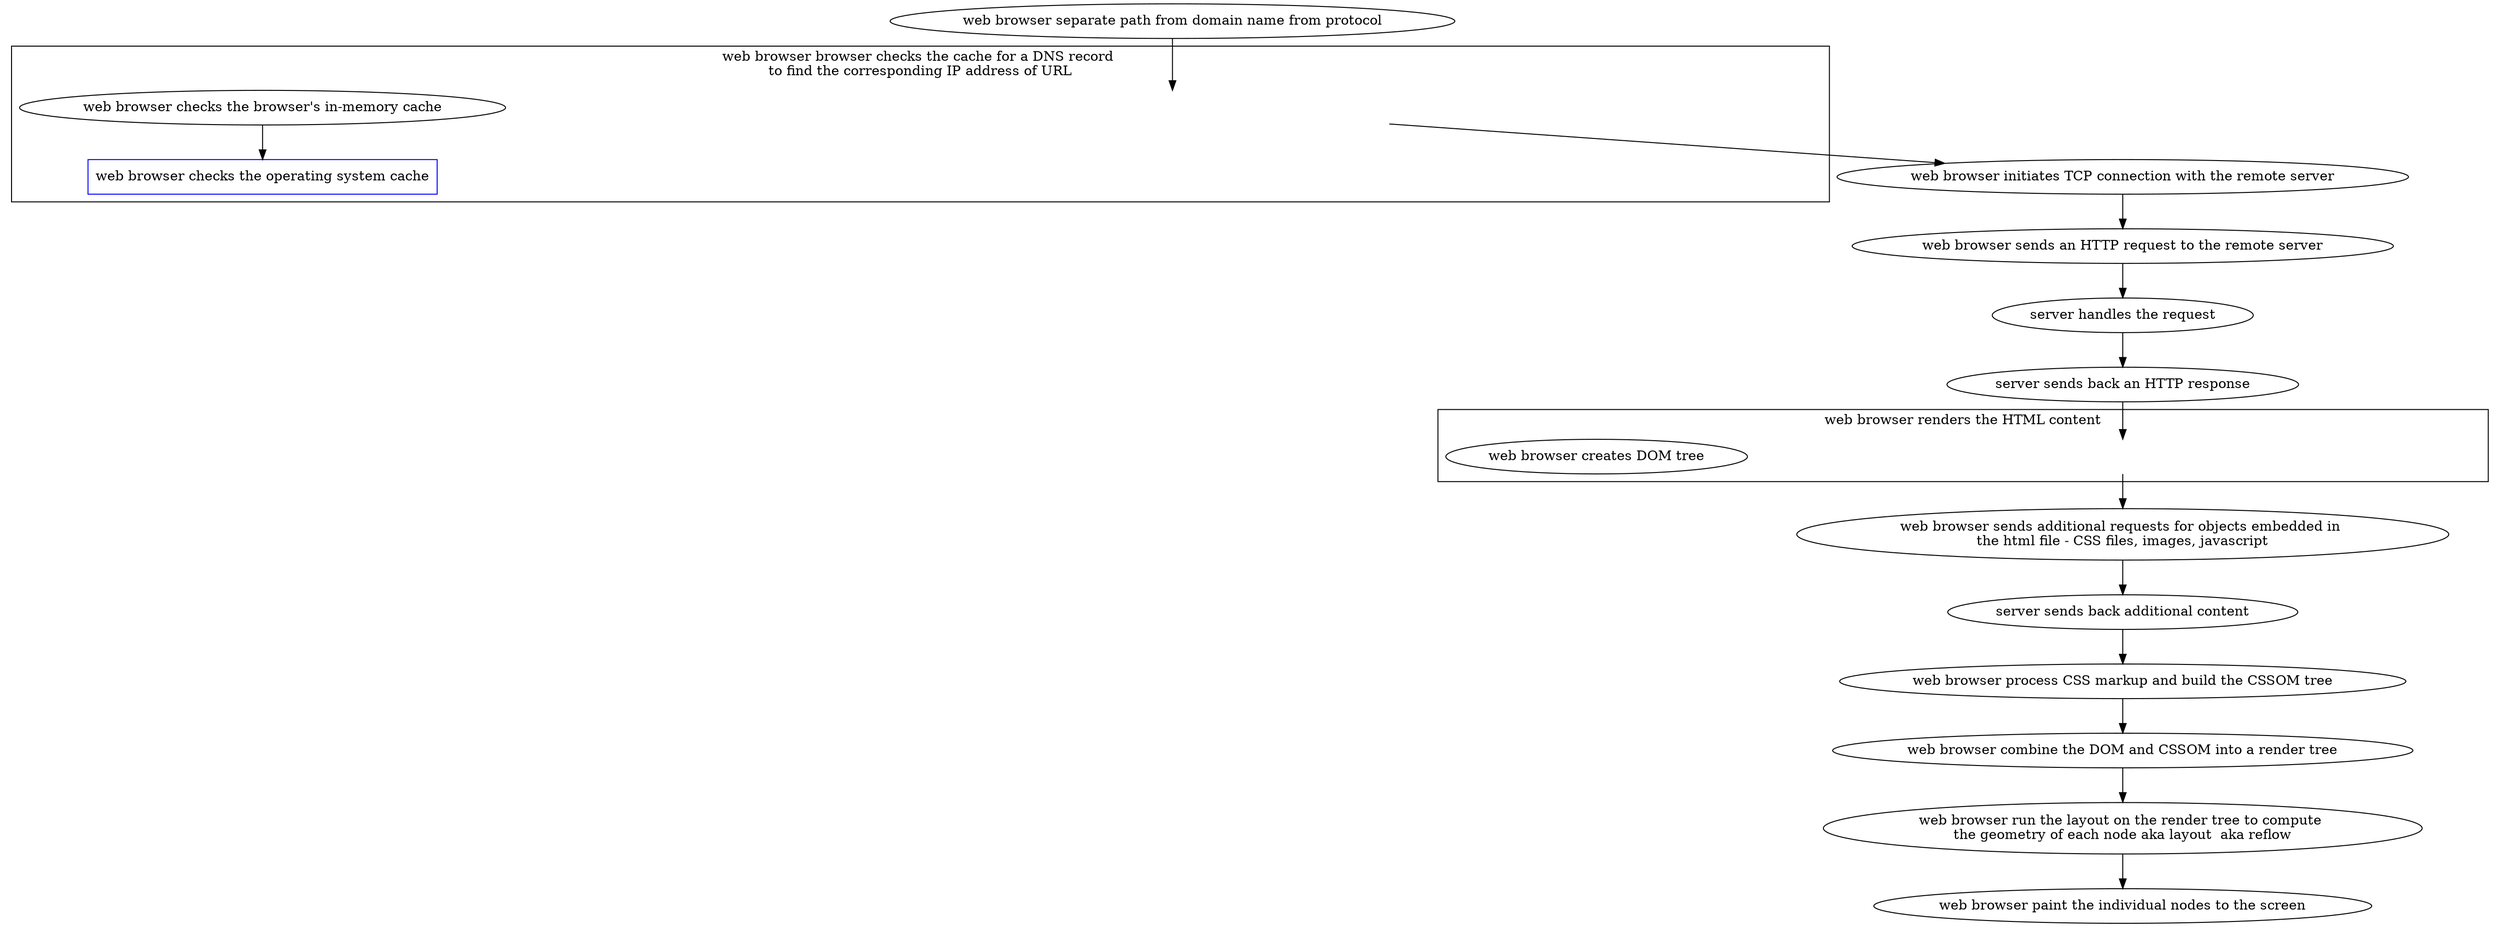strict digraph {
	graph [compound=true];
	node [label="\N"];
	subgraph cluster_user_story_user_brows_web_browseweb_browser_renders_the_HTML_content {
		graph [label="web browser renders the HTML content"];
		user_story_user_brows_web_browseweb_browser_renders_the_HTML_content	[style=invis];
		user_story_user_brows_web_browseweb_browser_renders_the_HTML_contentweb_browser_creates_DOM_tree	[label="web browser creates DOM tree"];
	}
	subgraph "cluster_user_story_user_brows_web_browseweb_browser_browser_checks_the_cache_for_a_DNS_record_to_find_the_corresponding_IP_address_\
of_URL" {
		graph [label="web browser browser checks the cache for a DNS record 
to find the corresponding IP address of URL"];
		user_story_user_brows_web_browseweb_browser_browser_checks_the_cache_for_a_DNS_record_to_find_the_corresponding_IP_address_of_URL	[style=invis];
		"user_story_user_brows_web_browseweb_browser_browser_checks_the_cache_for_a_DNS_record_to_find_the_corresponding_IP_address_of_URLweb_\
browser_checks_the_browsers_inmemory_cache"	[label="web browser checks the browser's in-memory cache"];
		"user_story_user_brows_web_browseweb_browser_browser_checks_the_cache_for_a_DNS_record_to_find_the_corresponding_IP_address_of_URLweb_\
browser_checks_the_operating_system_cache"	[color=blue,
			href="user_story_user_brows_web_browse_web_browse.svg",
			label="web browser checks the operating system cache",
			shape=rectangle];
		"user_story_user_brows_web_browseweb_browser_browser_checks_the_cache_for_a_DNS_record_to_find_the_corresponding_IP_address_of_URLweb_\
browser_checks_the_browsers_inmemory_cache" -> "user_story_user_brows_web_browseweb_browser_browser_checks_the_cache_for_a_DNS_record_to_find_the_corresponding_IP_address_of_URLweb_\
browser_checks_the_operating_system_cache";
	}
	user_story_user_brows_web_browseweb_browser_separate_path_from_domain_name_from_protocol	[label="web browser separate path from domain name from protocol"];
	user_story_user_brows_web_browseweb_browser_separate_path_from_domain_name_from_protocol -> user_story_user_brows_web_browseweb_browser_browser_checks_the_cache_for_a_DNS_record_to_find_the_corresponding_IP_address_of_URL;
	user_story_user_brows_web_browseweb_browser_initiates_TCP_connection_with_the_remote_server	[label="web browser initiates TCP connection with the remote server"];
	user_story_user_brows_web_browseweb_browser_browser_checks_the_cache_for_a_DNS_record_to_find_the_corresponding_IP_address_of_URL -> user_story_user_brows_web_browseweb_browser_initiates_TCP_connection_with_the_remote_server;
	user_story_user_brows_web_browseweb_browser_sends_an_HTTP_request_to_the_remote_server	[label="web browser sends an HTTP request to the remote server"];
	user_story_user_brows_web_browseweb_browser_initiates_TCP_connection_with_the_remote_server -> user_story_user_brows_web_browseweb_browser_sends_an_HTTP_request_to_the_remote_server;
	user_story_user_brows_web_browseserver_handles_the_request	[label="server handles the request"];
	user_story_user_brows_web_browseweb_browser_sends_an_HTTP_request_to_the_remote_server -> user_story_user_brows_web_browseserver_handles_the_request;
	user_story_user_brows_web_browseserver_sends_back_an_HTTP_response	[label="server sends back an HTTP response"];
	user_story_user_brows_web_browseserver_handles_the_request -> user_story_user_brows_web_browseserver_sends_back_an_HTTP_response;
	user_story_user_brows_web_browseserver_sends_back_an_HTTP_response -> user_story_user_brows_web_browseweb_browser_renders_the_HTML_content;
	user_story_user_brows_web_browseweb_browser_sends_additional_requests_for_objects_embedded_in_the_html_file_CSS_files_images_javascript	[label="web browser sends additional requests for objects embedded in 
the html file - CSS files, images, javascript"];
	user_story_user_brows_web_browseweb_browser_renders_the_HTML_content -> user_story_user_brows_web_browseweb_browser_sends_additional_requests_for_objects_embedded_in_the_html_file_CSS_files_images_javascript;
	user_story_user_brows_web_browseserver_sends_back_additional_content	[label="server sends back additional content"];
	user_story_user_brows_web_browseweb_browser_sends_additional_requests_for_objects_embedded_in_the_html_file_CSS_files_images_javascript -> user_story_user_brows_web_browseserver_sends_back_additional_content;
	user_story_user_brows_web_browseweb_browser_process_CSS_markup_and_build_the_CSSOM_tree	[label="web browser process CSS markup and build the CSSOM tree"];
	user_story_user_brows_web_browseserver_sends_back_additional_content -> user_story_user_brows_web_browseweb_browser_process_CSS_markup_and_build_the_CSSOM_tree;
	user_story_user_brows_web_browseweb_browser_combine_the_DOM_and_CSSOM_into_a_render_tree	[label="web browser combine the DOM and CSSOM into a render tree"];
	user_story_user_brows_web_browseweb_browser_process_CSS_markup_and_build_the_CSSOM_tree -> user_story_user_brows_web_browseweb_browser_combine_the_DOM_and_CSSOM_into_a_render_tree;
	"user_story_user_brows_web_browseweb_browser_run_the_layout_on_the_render_tree_to_compute_the_geometry_of_each_node_aka_layout_aka_\
reflow"	[label="web browser run the layout on the render tree to compute 
the geometry of each node aka layout  aka reflow"];
	user_story_user_brows_web_browseweb_browser_combine_the_DOM_and_CSSOM_into_a_render_tree -> "user_story_user_brows_web_browseweb_browser_run_the_layout_on_the_render_tree_to_compute_the_geometry_of_each_node_aka_layout_aka_\
reflow";
	user_story_user_brows_web_browseweb_browser_paint_the_individual_nodes_to_the_screen	[label="web browser paint the individual nodes to the screen"];
	"user_story_user_brows_web_browseweb_browser_run_the_layout_on_the_render_tree_to_compute_the_geometry_of_each_node_aka_layout_aka_\
reflow" -> user_story_user_brows_web_browseweb_browser_paint_the_individual_nodes_to_the_screen;
}
